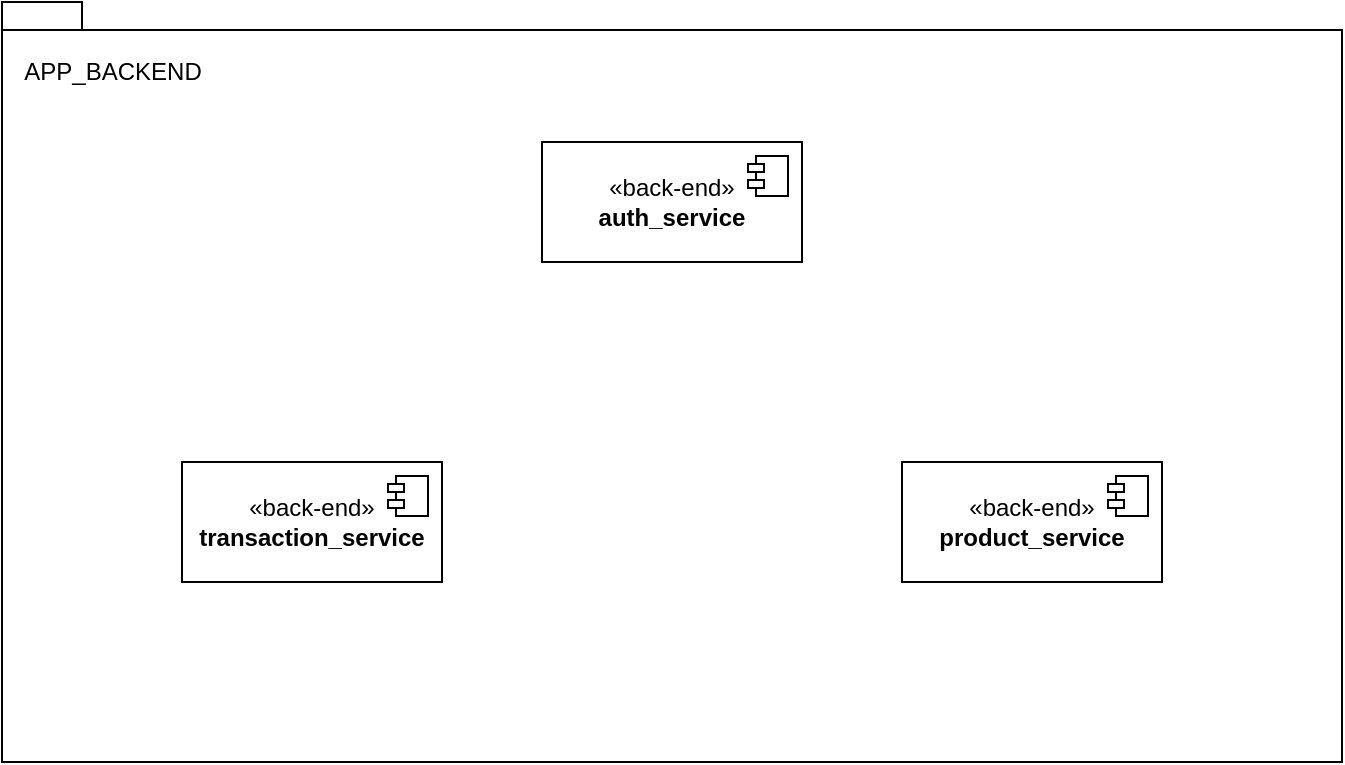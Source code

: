 <mxfile>
    <diagram id="voQKedAnb6dV6Sp1YALX" name="Page-1">
        <mxGraphModel dx="1130" dy="762" grid="1" gridSize="10" guides="1" tooltips="1" connect="1" arrows="1" fold="1" page="1" pageScale="1" pageWidth="850" pageHeight="1100" math="0" shadow="0">
            <root>
                <mxCell id="0"/>
                <mxCell id="1" parent="0"/>
                <mxCell id="4" value="" style="group" vertex="1" connectable="0" parent="1">
                    <mxGeometry x="90" y="150" width="670" height="380" as="geometry"/>
                </mxCell>
                <mxCell id="2" value="" style="shape=folder;fontStyle=1;spacingTop=10;tabWidth=40;tabHeight=14;tabPosition=left;html=1;" vertex="1" parent="4">
                    <mxGeometry width="670" height="380" as="geometry"/>
                </mxCell>
                <mxCell id="3" value="APP_BACKEND" style="text;html=1;align=center;verticalAlign=middle;resizable=0;points=[];autosize=1;strokeColor=none;fillColor=none;" vertex="1" parent="4">
                    <mxGeometry y="20" width="110" height="30" as="geometry"/>
                </mxCell>
                <mxCell id="7" value="&lt;div&gt;«back-end»&lt;/div&gt;&lt;div&gt;&lt;b&gt;auth_service&lt;/b&gt;&lt;/div&gt;" style="html=1;dropTarget=0;whiteSpace=wrap;" vertex="1" parent="4">
                    <mxGeometry x="270" y="70" width="130" height="60" as="geometry"/>
                </mxCell>
                <mxCell id="8" value="" style="shape=module;jettyWidth=8;jettyHeight=4;" vertex="1" parent="7">
                    <mxGeometry x="1" width="20" height="20" relative="1" as="geometry">
                        <mxPoint x="-27" y="7" as="offset"/>
                    </mxGeometry>
                </mxCell>
                <mxCell id="9" value="&lt;div&gt;«back-end»&lt;/div&gt;&lt;div&gt;&lt;b&gt;product_service&lt;/b&gt;&lt;/div&gt;" style="html=1;dropTarget=0;whiteSpace=wrap;" vertex="1" parent="4">
                    <mxGeometry x="450" y="230" width="130" height="60" as="geometry"/>
                </mxCell>
                <mxCell id="10" value="" style="shape=module;jettyWidth=8;jettyHeight=4;" vertex="1" parent="9">
                    <mxGeometry x="1" width="20" height="20" relative="1" as="geometry">
                        <mxPoint x="-27" y="7" as="offset"/>
                    </mxGeometry>
                </mxCell>
                <mxCell id="11" value="&lt;div&gt;«back-end»&lt;/div&gt;&lt;div&gt;&lt;b&gt;transaction_service&lt;/b&gt;&lt;/div&gt;" style="html=1;dropTarget=0;whiteSpace=wrap;" vertex="1" parent="4">
                    <mxGeometry x="90" y="230" width="130" height="60" as="geometry"/>
                </mxCell>
                <mxCell id="12" value="" style="shape=module;jettyWidth=8;jettyHeight=4;" vertex="1" parent="11">
                    <mxGeometry x="1" width="20" height="20" relative="1" as="geometry">
                        <mxPoint x="-27" y="7" as="offset"/>
                    </mxGeometry>
                </mxCell>
            </root>
        </mxGraphModel>
    </diagram>
</mxfile>